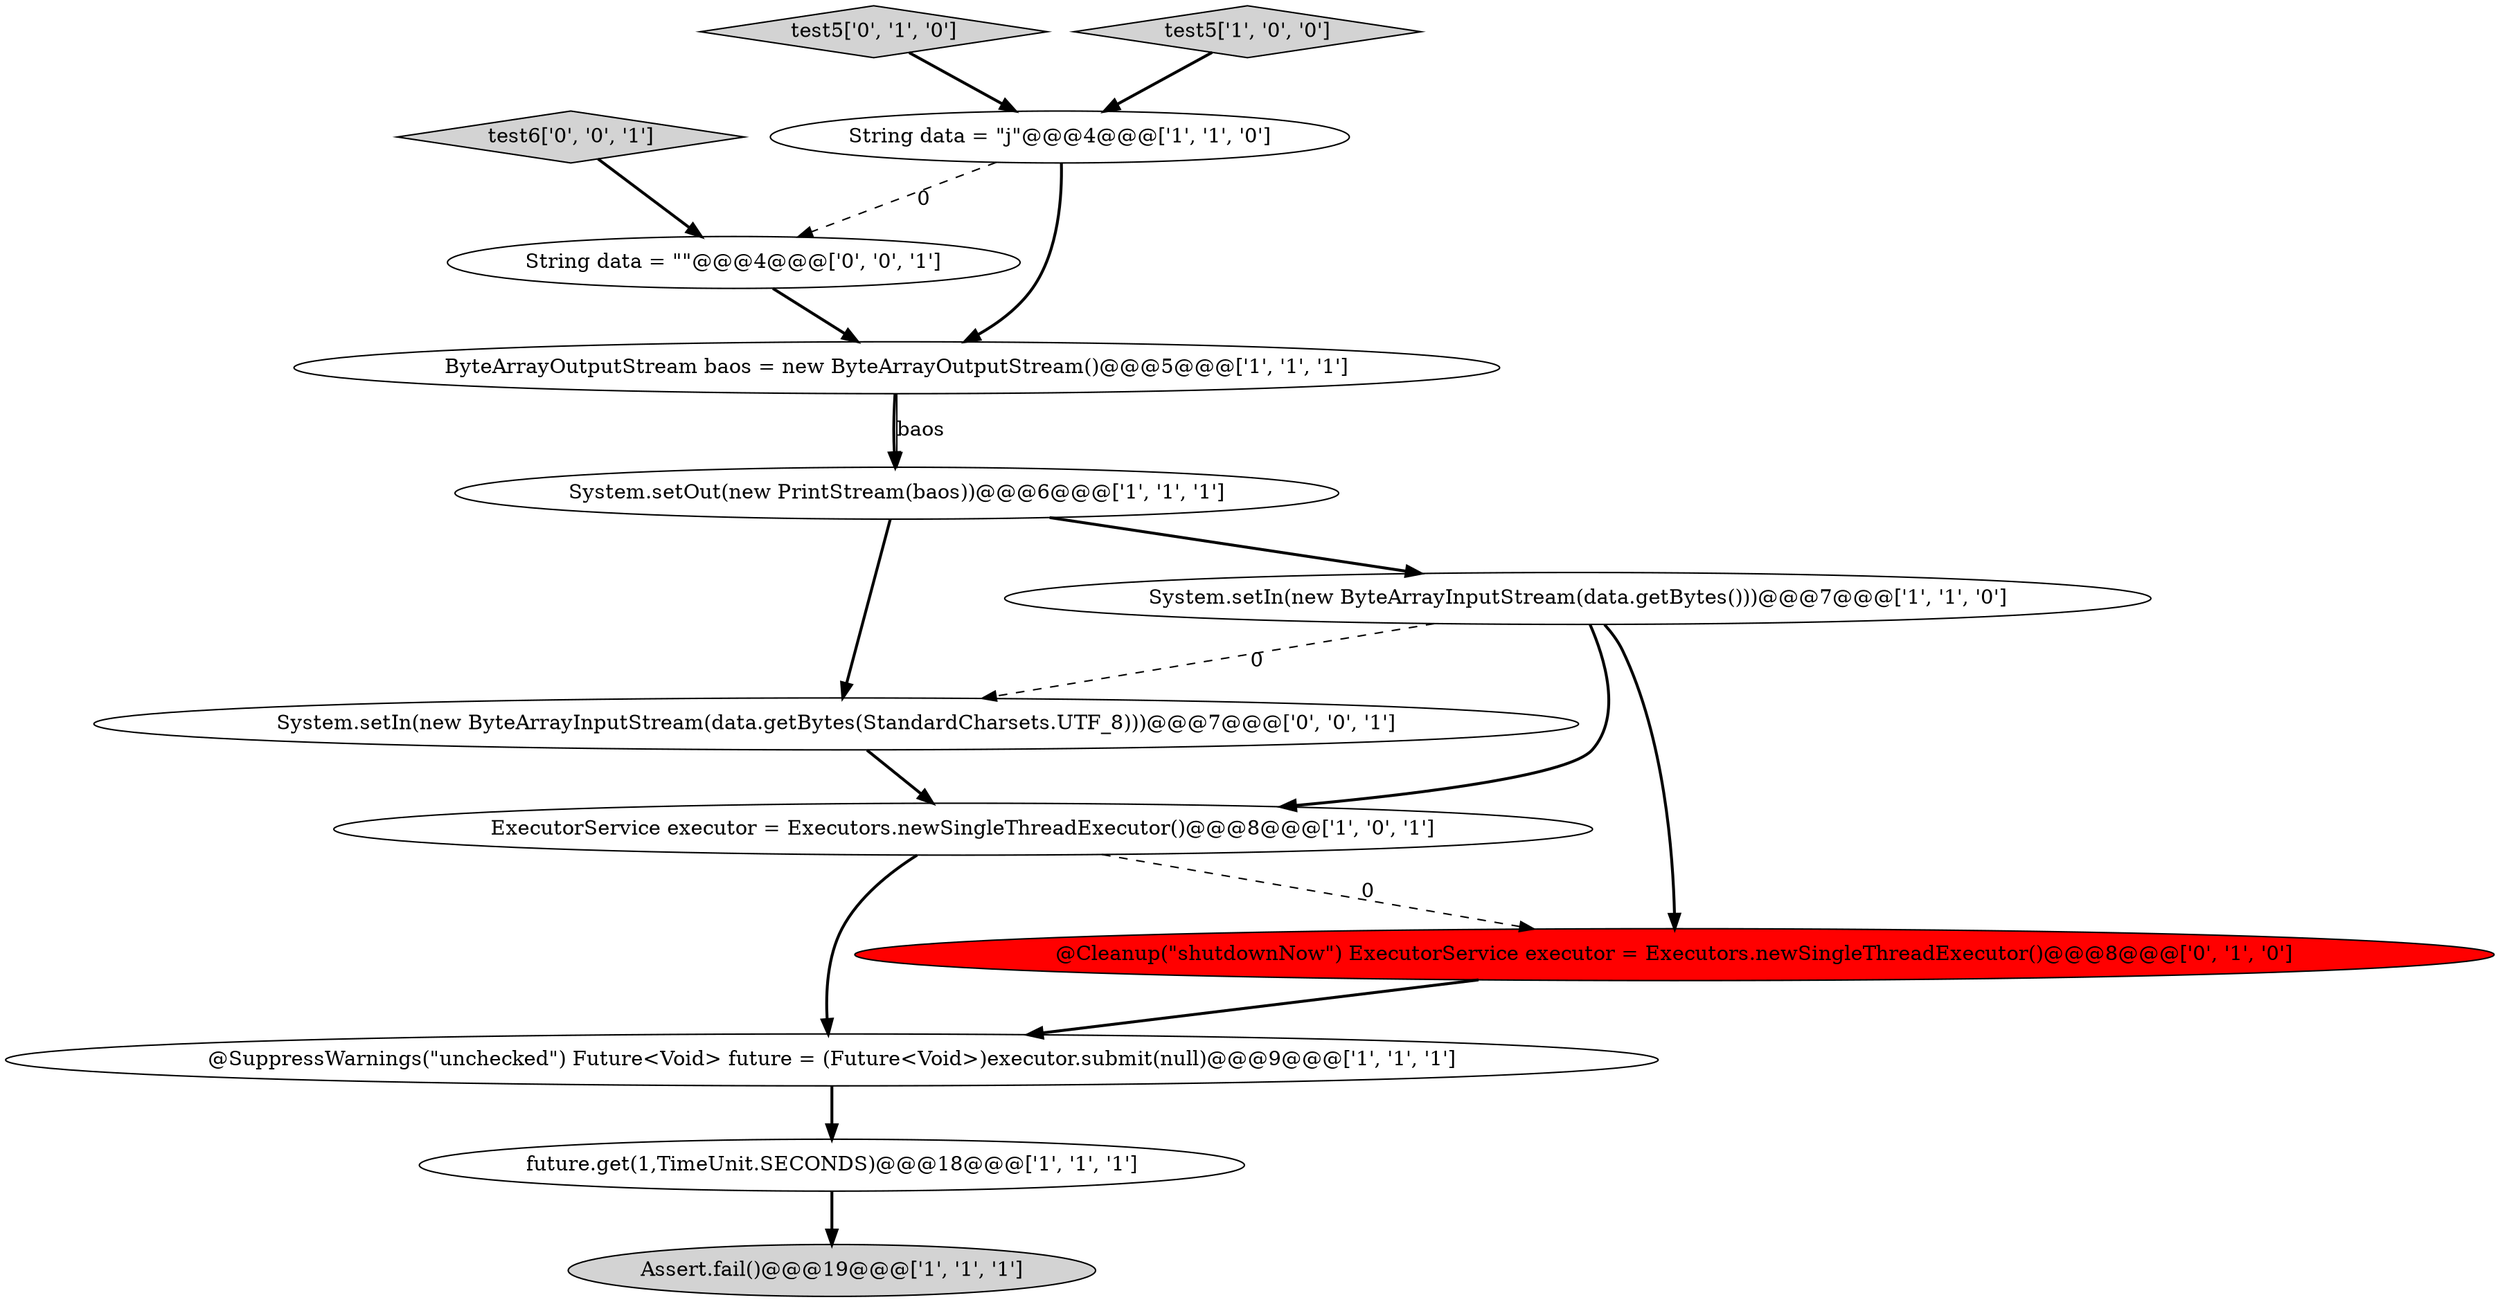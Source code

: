 digraph {
0 [style = filled, label = "@SuppressWarnings(\"unchecked\") Future<Void> future = (Future<Void>)executor.submit(null)@@@9@@@['1', '1', '1']", fillcolor = white, shape = ellipse image = "AAA0AAABBB1BBB"];
9 [style = filled, label = "test5['0', '1', '0']", fillcolor = lightgray, shape = diamond image = "AAA0AAABBB2BBB"];
3 [style = filled, label = "String data = \"j\"@@@4@@@['1', '1', '0']", fillcolor = white, shape = ellipse image = "AAA0AAABBB1BBB"];
2 [style = filled, label = "System.setOut(new PrintStream(baos))@@@6@@@['1', '1', '1']", fillcolor = white, shape = ellipse image = "AAA0AAABBB1BBB"];
6 [style = filled, label = "future.get(1,TimeUnit.SECONDS)@@@18@@@['1', '1', '1']", fillcolor = white, shape = ellipse image = "AAA0AAABBB1BBB"];
7 [style = filled, label = "ExecutorService executor = Executors.newSingleThreadExecutor()@@@8@@@['1', '0', '1']", fillcolor = white, shape = ellipse image = "AAA0AAABBB1BBB"];
8 [style = filled, label = "test5['1', '0', '0']", fillcolor = lightgray, shape = diamond image = "AAA0AAABBB1BBB"];
10 [style = filled, label = "@Cleanup(\"shutdownNow\") ExecutorService executor = Executors.newSingleThreadExecutor()@@@8@@@['0', '1', '0']", fillcolor = red, shape = ellipse image = "AAA1AAABBB2BBB"];
1 [style = filled, label = "Assert.fail()@@@19@@@['1', '1', '1']", fillcolor = lightgray, shape = ellipse image = "AAA0AAABBB1BBB"];
12 [style = filled, label = "System.setIn(new ByteArrayInputStream(data.getBytes(StandardCharsets.UTF_8)))@@@7@@@['0', '0', '1']", fillcolor = white, shape = ellipse image = "AAA0AAABBB3BBB"];
13 [style = filled, label = "test6['0', '0', '1']", fillcolor = lightgray, shape = diamond image = "AAA0AAABBB3BBB"];
4 [style = filled, label = "ByteArrayOutputStream baos = new ByteArrayOutputStream()@@@5@@@['1', '1', '1']", fillcolor = white, shape = ellipse image = "AAA0AAABBB1BBB"];
5 [style = filled, label = "System.setIn(new ByteArrayInputStream(data.getBytes()))@@@7@@@['1', '1', '0']", fillcolor = white, shape = ellipse image = "AAA0AAABBB1BBB"];
11 [style = filled, label = "String data = \"\"@@@4@@@['0', '0', '1']", fillcolor = white, shape = ellipse image = "AAA0AAABBB3BBB"];
9->3 [style = bold, label=""];
5->7 [style = bold, label=""];
6->1 [style = bold, label=""];
5->10 [style = bold, label=""];
11->4 [style = bold, label=""];
7->10 [style = dashed, label="0"];
7->0 [style = bold, label=""];
5->12 [style = dashed, label="0"];
4->2 [style = bold, label=""];
3->11 [style = dashed, label="0"];
0->6 [style = bold, label=""];
3->4 [style = bold, label=""];
13->11 [style = bold, label=""];
12->7 [style = bold, label=""];
10->0 [style = bold, label=""];
2->12 [style = bold, label=""];
2->5 [style = bold, label=""];
8->3 [style = bold, label=""];
4->2 [style = solid, label="baos"];
}
